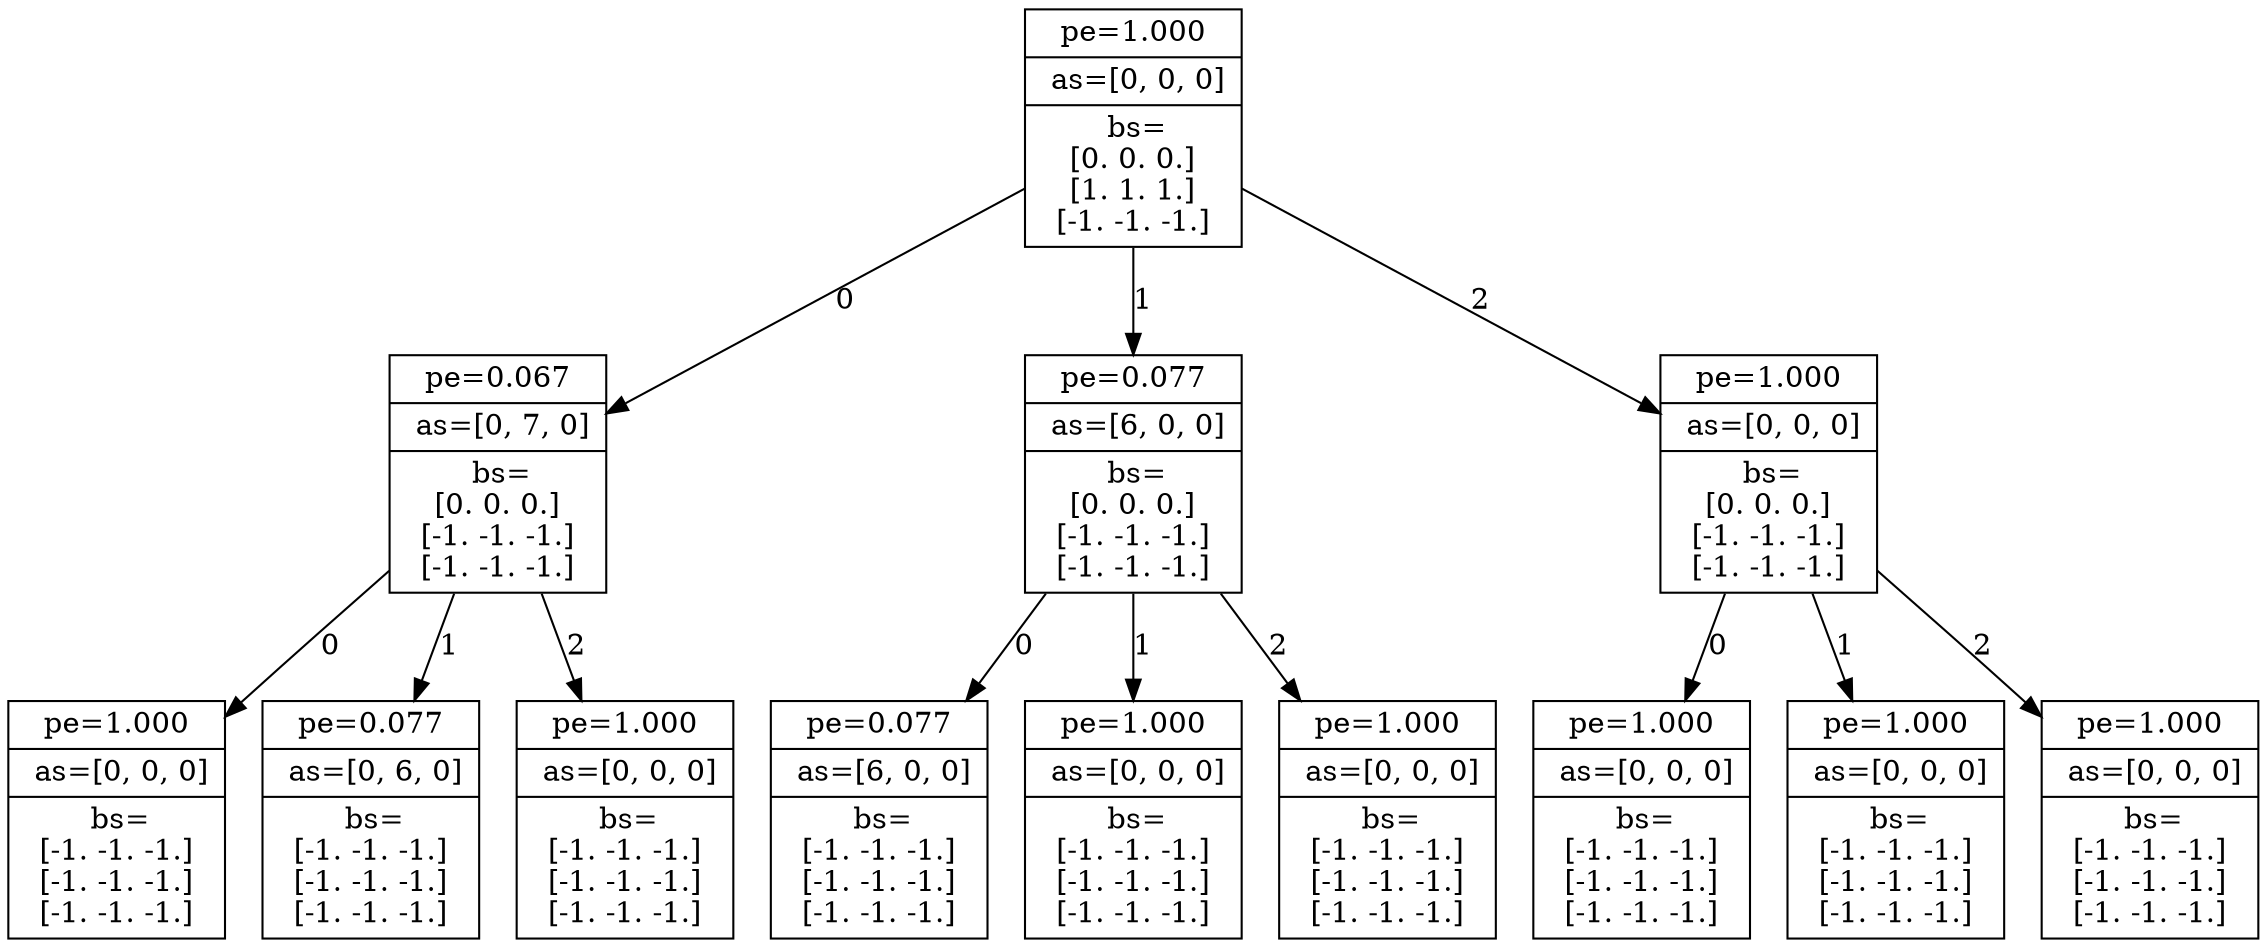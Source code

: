 digraph nodes {
	node [shape=record];
	name0 [label="{pe=1.000 | as=[0, 0, 0] | bs=\n[0. 0. 0.]\n[1. 1. 1.]\n[-1. -1. -1.]\n}"];
	name1 [label="{pe=0.067 | as=[0, 7, 0] | bs=\n[0. 0. 0.]\n[-1. -1. -1.]\n[-1. -1. -1.]\n}"];
	name2 [label="{pe=1.000 | as=[0, 0, 0] | bs=\n[-1. -1. -1.]\n[-1. -1. -1.]\n[-1. -1. -1.]\n}"];
	name1 -> name2 [label=0];
	name3 [label="{pe=0.077 | as=[0, 6, 0] | bs=\n[-1. -1. -1.]\n[-1. -1. -1.]\n[-1. -1. -1.]\n}"];
	name1 -> name3 [label=1];
	name4 [label="{pe=1.000 | as=[0, 0, 0] | bs=\n[-1. -1. -1.]\n[-1. -1. -1.]\n[-1. -1. -1.]\n}"];
	name1 -> name4 [label=2];
	name0 -> name1 [label=0];
	name5 [label="{pe=0.077 | as=[6, 0, 0] | bs=\n[0. 0. 0.]\n[-1. -1. -1.]\n[-1. -1. -1.]\n}"];
	name6 [label="{pe=0.077 | as=[6, 0, 0] | bs=\n[-1. -1. -1.]\n[-1. -1. -1.]\n[-1. -1. -1.]\n}"];
	name5 -> name6 [label=0];
	name7 [label="{pe=1.000 | as=[0, 0, 0] | bs=\n[-1. -1. -1.]\n[-1. -1. -1.]\n[-1. -1. -1.]\n}"];
	name5 -> name7 [label=1];
	name8 [label="{pe=1.000 | as=[0, 0, 0] | bs=\n[-1. -1. -1.]\n[-1. -1. -1.]\n[-1. -1. -1.]\n}"];
	name5 -> name8 [label=2];
	name0 -> name5 [label=1];
	name9 [label="{pe=1.000 | as=[0, 0, 0] | bs=\n[0. 0. 0.]\n[-1. -1. -1.]\n[-1. -1. -1.]\n}"];
	name10 [label="{pe=1.000 | as=[0, 0, 0] | bs=\n[-1. -1. -1.]\n[-1. -1. -1.]\n[-1. -1. -1.]\n}"];
	name9 -> name10 [label=0];
	name11 [label="{pe=1.000 | as=[0, 0, 0] | bs=\n[-1. -1. -1.]\n[-1. -1. -1.]\n[-1. -1. -1.]\n}"];
	name9 -> name11 [label=1];
	name12 [label="{pe=1.000 | as=[0, 0, 0] | bs=\n[-1. -1. -1.]\n[-1. -1. -1.]\n[-1. -1. -1.]\n}"];
	name9 -> name12 [label=2];
	name0 -> name9 [label=2];
}

